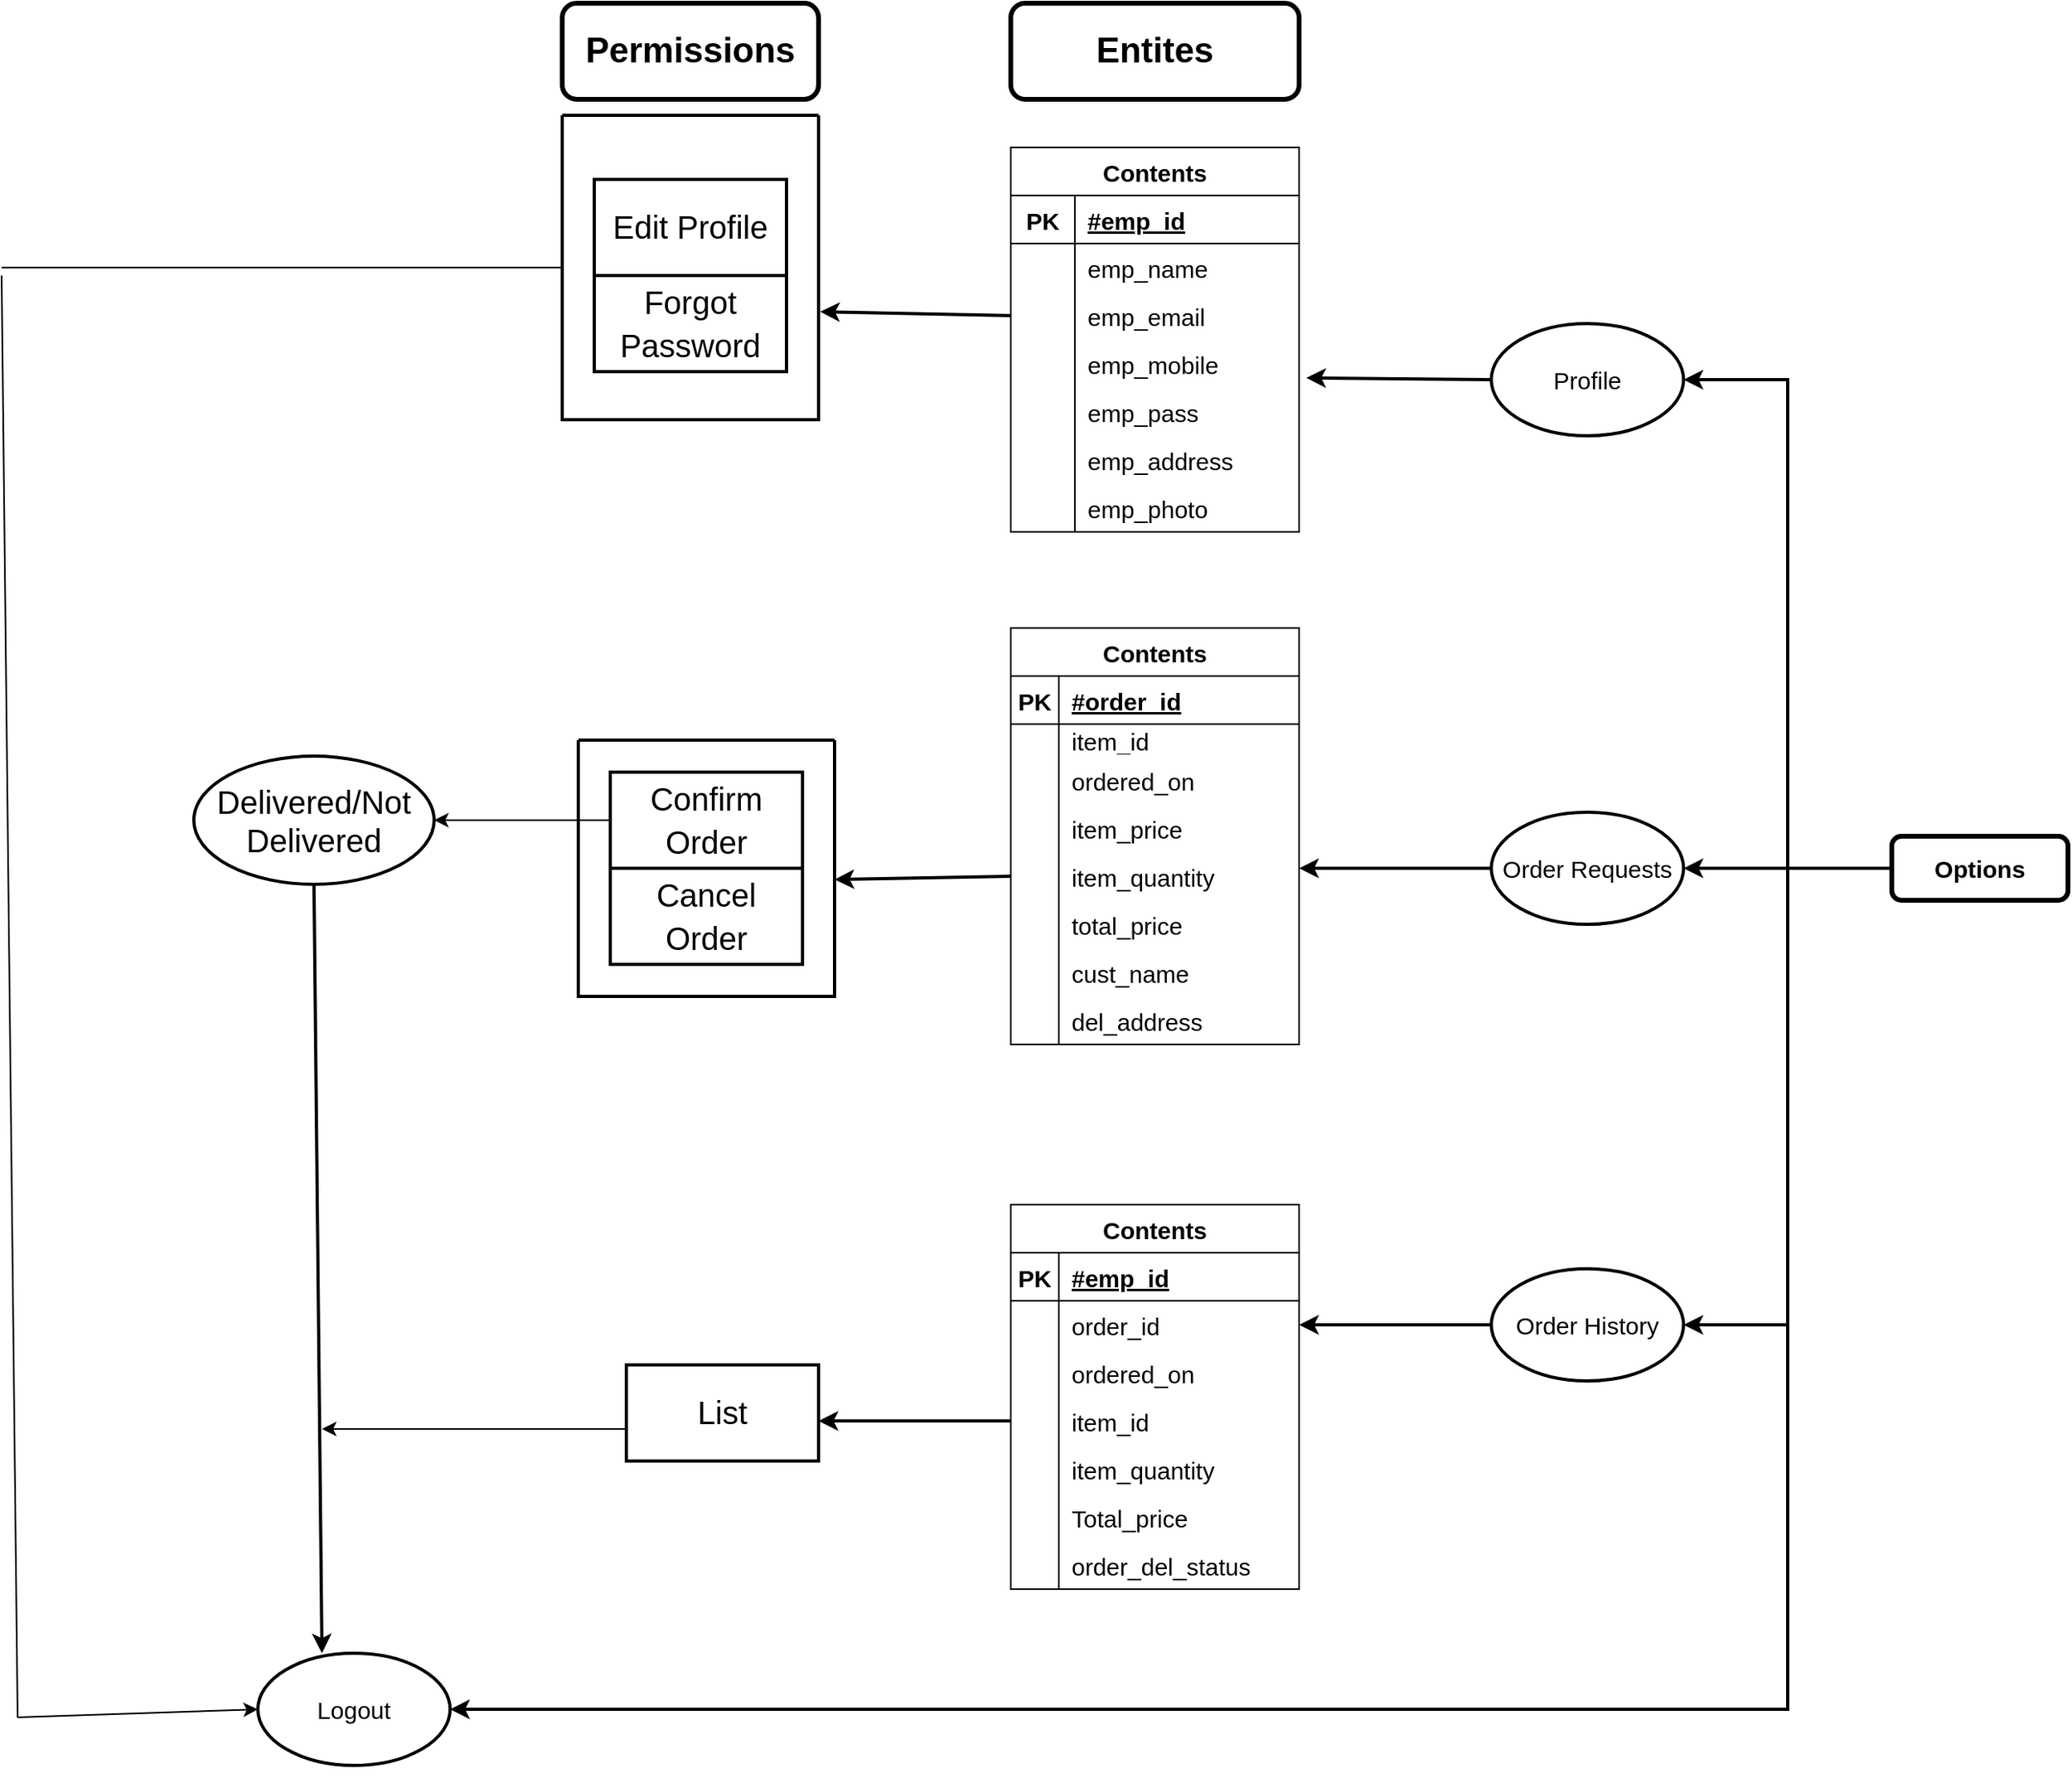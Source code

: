 <mxfile version="15.8.7" type="device"><diagram id="mf1R758mb9W98S-_bNd5" name="Page-1"><mxGraphModel dx="1202" dy="688" grid="1" gridSize="10" guides="1" tooltips="1" connect="1" arrows="1" fold="1" page="1" pageScale="1" pageWidth="827" pageHeight="1169" math="0" shadow="0"><root><mxCell id="0"/><mxCell id="1" parent="0"/><mxCell id="iHZioBIc0jrgTJQyJ9W8-1" style="edgeStyle=elbowEdgeStyle;rounded=0;orthogonalLoop=1;jettySize=auto;html=1;exitX=0;exitY=0.5;exitDx=0;exitDy=0;entryX=1;entryY=0.5;entryDx=0;entryDy=0;fontSize=15;strokeWidth=2;" edge="1" parent="1" source="iHZioBIc0jrgTJQyJ9W8-5" target="iHZioBIc0jrgTJQyJ9W8-7"><mxGeometry relative="1" as="geometry"><Array as="points"><mxPoint x="1285" y="440"/></Array></mxGeometry></mxCell><mxCell id="iHZioBIc0jrgTJQyJ9W8-2" style="edgeStyle=elbowEdgeStyle;rounded=0;orthogonalLoop=1;jettySize=auto;html=1;exitX=0;exitY=0.5;exitDx=0;exitDy=0;entryX=1;entryY=0.5;entryDx=0;entryDy=0;fontSize=15;strokeWidth=2;" edge="1" parent="1" source="iHZioBIc0jrgTJQyJ9W8-5" target="iHZioBIc0jrgTJQyJ9W8-9"><mxGeometry relative="1" as="geometry"/></mxCell><mxCell id="iHZioBIc0jrgTJQyJ9W8-3" style="edgeStyle=elbowEdgeStyle;rounded=0;orthogonalLoop=1;jettySize=auto;html=1;exitX=0;exitY=0.5;exitDx=0;exitDy=0;entryX=1;entryY=0.5;entryDx=0;entryDy=0;fontSize=15;strokeWidth=2;" edge="1" parent="1" source="iHZioBIc0jrgTJQyJ9W8-5" target="iHZioBIc0jrgTJQyJ9W8-11"><mxGeometry relative="1" as="geometry"/></mxCell><mxCell id="iHZioBIc0jrgTJQyJ9W8-4" style="edgeStyle=elbowEdgeStyle;rounded=0;orthogonalLoop=1;jettySize=auto;html=1;exitX=0;exitY=0.5;exitDx=0;exitDy=0;fontSize=22;strokeWidth=2;entryX=1;entryY=0.5;entryDx=0;entryDy=0;" edge="1" parent="1" source="iHZioBIc0jrgTJQyJ9W8-5" target="iHZioBIc0jrgTJQyJ9W8-12"><mxGeometry relative="1" as="geometry"><mxPoint x="475.0" y="1125" as="targetPoint"/><mxPoint x="1355" y="590" as="sourcePoint"/><Array as="points"><mxPoint x="1285" y="850"/></Array></mxGeometry></mxCell><mxCell id="iHZioBIc0jrgTJQyJ9W8-5" value="&lt;font style=&quot;font-size: 15px&quot;&gt;&lt;b&gt;Options&lt;/b&gt;&lt;/font&gt;" style="rounded=1;whiteSpace=wrap;html=1;strokeWidth=3;" vertex="1" parent="1"><mxGeometry x="1350" y="570" width="110" height="40" as="geometry"/></mxCell><mxCell id="iHZioBIc0jrgTJQyJ9W8-6" style="edgeStyle=none;rounded=0;orthogonalLoop=1;jettySize=auto;html=1;exitX=0;exitY=0.5;exitDx=0;exitDy=0;entryX=1.025;entryY=0.796;entryDx=0;entryDy=0;entryPerimeter=0;fontSize=15;strokeWidth=2;" edge="1" parent="1" source="iHZioBIc0jrgTJQyJ9W8-7" target="iHZioBIc0jrgTJQyJ9W8-23"><mxGeometry relative="1" as="geometry"/></mxCell><mxCell id="iHZioBIc0jrgTJQyJ9W8-7" value="Profile" style="ellipse;whiteSpace=wrap;html=1;fontSize=15;strokeWidth=2;" vertex="1" parent="1"><mxGeometry x="1100" y="250" width="120" height="70" as="geometry"/></mxCell><mxCell id="iHZioBIc0jrgTJQyJ9W8-8" style="edgeStyle=none;rounded=0;orthogonalLoop=1;jettySize=auto;html=1;fontSize=15;strokeWidth=2;exitX=0;exitY=0.5;exitDx=0;exitDy=0;" edge="1" parent="1" source="iHZioBIc0jrgTJQyJ9W8-9"><mxGeometry relative="1" as="geometry"><mxPoint x="1097" y="600" as="sourcePoint"/><mxPoint x="980" y="590" as="targetPoint"/></mxGeometry></mxCell><mxCell id="iHZioBIc0jrgTJQyJ9W8-9" value="Order Requests" style="ellipse;whiteSpace=wrap;html=1;fontSize=15;strokeWidth=2;" vertex="1" parent="1"><mxGeometry x="1100" y="555" width="120" height="70" as="geometry"/></mxCell><mxCell id="iHZioBIc0jrgTJQyJ9W8-10" style="edgeStyle=none;rounded=0;orthogonalLoop=1;jettySize=auto;html=1;exitX=0;exitY=0.5;exitDx=0;exitDy=0;entryX=1;entryY=0.5;entryDx=0;entryDy=0;fontSize=15;strokeWidth=2;" edge="1" parent="1" source="iHZioBIc0jrgTJQyJ9W8-11" target="iHZioBIc0jrgTJQyJ9W8-76"><mxGeometry relative="1" as="geometry"/></mxCell><mxCell id="iHZioBIc0jrgTJQyJ9W8-11" value="Order History" style="ellipse;whiteSpace=wrap;html=1;fontSize=15;strokeWidth=2;" vertex="1" parent="1"><mxGeometry x="1100" y="840" width="120" height="70" as="geometry"/></mxCell><mxCell id="iHZioBIc0jrgTJQyJ9W8-12" value="Logout" style="ellipse;whiteSpace=wrap;html=1;fontSize=15;strokeWidth=2;" vertex="1" parent="1"><mxGeometry x="330" y="1080" width="120" height="70" as="geometry"/></mxCell><mxCell id="iHZioBIc0jrgTJQyJ9W8-13" value="Contents" style="shape=table;startSize=30;container=1;collapsible=1;childLayout=tableLayout;fixedRows=1;rowLines=0;fontStyle=1;align=center;resizeLast=1;fontSize=15;strokeWidth=1;" vertex="1" parent="1"><mxGeometry x="800" y="140" width="180" height="240" as="geometry"><mxRectangle x="800" y="140" width="100" height="30" as="alternateBounds"/></mxGeometry></mxCell><mxCell id="iHZioBIc0jrgTJQyJ9W8-14" value="" style="shape=partialRectangle;collapsible=0;dropTarget=0;pointerEvents=0;fillColor=none;top=0;left=0;bottom=1;right=0;points=[[0,0.5],[1,0.5]];portConstraint=eastwest;fontSize=15;strokeWidth=1;" vertex="1" parent="iHZioBIc0jrgTJQyJ9W8-13"><mxGeometry y="30" width="180" height="30" as="geometry"/></mxCell><mxCell id="iHZioBIc0jrgTJQyJ9W8-15" value="PK" style="shape=partialRectangle;connectable=0;fillColor=none;top=0;left=0;bottom=0;right=0;fontStyle=1;overflow=hidden;fontSize=15;strokeWidth=1;" vertex="1" parent="iHZioBIc0jrgTJQyJ9W8-14"><mxGeometry width="40" height="30" as="geometry"><mxRectangle width="40" height="30" as="alternateBounds"/></mxGeometry></mxCell><mxCell id="iHZioBIc0jrgTJQyJ9W8-16" value="#emp_id" style="shape=partialRectangle;connectable=0;fillColor=none;top=0;left=0;bottom=0;right=0;align=left;spacingLeft=6;fontStyle=5;overflow=hidden;fontSize=15;strokeWidth=1;" vertex="1" parent="iHZioBIc0jrgTJQyJ9W8-14"><mxGeometry x="40" width="140" height="30" as="geometry"><mxRectangle width="140" height="30" as="alternateBounds"/></mxGeometry></mxCell><mxCell id="iHZioBIc0jrgTJQyJ9W8-17" value="" style="shape=partialRectangle;collapsible=0;dropTarget=0;pointerEvents=0;fillColor=none;top=0;left=0;bottom=0;right=0;points=[[0,0.5],[1,0.5]];portConstraint=eastwest;fontSize=15;strokeWidth=1;" vertex="1" parent="iHZioBIc0jrgTJQyJ9W8-13"><mxGeometry y="60" width="180" height="30" as="geometry"/></mxCell><mxCell id="iHZioBIc0jrgTJQyJ9W8-18" value="" style="shape=partialRectangle;connectable=0;fillColor=none;top=0;left=0;bottom=0;right=0;editable=1;overflow=hidden;fontSize=15;strokeWidth=1;fontStyle=1" vertex="1" parent="iHZioBIc0jrgTJQyJ9W8-17"><mxGeometry width="40" height="30" as="geometry"><mxRectangle width="40" height="30" as="alternateBounds"/></mxGeometry></mxCell><mxCell id="iHZioBIc0jrgTJQyJ9W8-19" value="emp_name" style="shape=partialRectangle;connectable=0;fillColor=none;top=0;left=0;bottom=0;right=0;align=left;spacingLeft=6;overflow=hidden;fontSize=15;strokeWidth=1;" vertex="1" parent="iHZioBIc0jrgTJQyJ9W8-17"><mxGeometry x="40" width="140" height="30" as="geometry"><mxRectangle width="140" height="30" as="alternateBounds"/></mxGeometry></mxCell><mxCell id="iHZioBIc0jrgTJQyJ9W8-20" value="" style="shape=partialRectangle;collapsible=0;dropTarget=0;pointerEvents=0;fillColor=none;top=0;left=0;bottom=0;right=0;points=[[0,0.5],[1,0.5]];portConstraint=eastwest;fontSize=15;strokeWidth=1;" vertex="1" parent="iHZioBIc0jrgTJQyJ9W8-13"><mxGeometry y="90" width="180" height="30" as="geometry"/></mxCell><mxCell id="iHZioBIc0jrgTJQyJ9W8-21" value="" style="shape=partialRectangle;connectable=0;fillColor=none;top=0;left=0;bottom=0;right=0;editable=1;overflow=hidden;fontSize=15;strokeWidth=1;" vertex="1" parent="iHZioBIc0jrgTJQyJ9W8-20"><mxGeometry width="40" height="30" as="geometry"><mxRectangle width="40" height="30" as="alternateBounds"/></mxGeometry></mxCell><mxCell id="iHZioBIc0jrgTJQyJ9W8-22" value="emp_email" style="shape=partialRectangle;connectable=0;fillColor=none;top=0;left=0;bottom=0;right=0;align=left;spacingLeft=6;overflow=hidden;fontSize=15;strokeWidth=1;" vertex="1" parent="iHZioBIc0jrgTJQyJ9W8-20"><mxGeometry x="40" width="140" height="30" as="geometry"><mxRectangle width="140" height="30" as="alternateBounds"/></mxGeometry></mxCell><mxCell id="iHZioBIc0jrgTJQyJ9W8-23" value="" style="shape=partialRectangle;collapsible=0;dropTarget=0;pointerEvents=0;fillColor=none;top=0;left=0;bottom=0;right=0;points=[[0,0.5],[1,0.5]];portConstraint=eastwest;fontSize=15;strokeWidth=1;" vertex="1" parent="iHZioBIc0jrgTJQyJ9W8-13"><mxGeometry y="120" width="180" height="30" as="geometry"/></mxCell><mxCell id="iHZioBIc0jrgTJQyJ9W8-24" value="" style="shape=partialRectangle;connectable=0;fillColor=none;top=0;left=0;bottom=0;right=0;editable=1;overflow=hidden;fontSize=15;strokeWidth=1;" vertex="1" parent="iHZioBIc0jrgTJQyJ9W8-23"><mxGeometry width="40" height="30" as="geometry"><mxRectangle width="40" height="30" as="alternateBounds"/></mxGeometry></mxCell><mxCell id="iHZioBIc0jrgTJQyJ9W8-25" value="emp_mobile" style="shape=partialRectangle;connectable=0;fillColor=none;top=0;left=0;bottom=0;right=0;align=left;spacingLeft=6;overflow=hidden;fontSize=15;strokeWidth=1;" vertex="1" parent="iHZioBIc0jrgTJQyJ9W8-23"><mxGeometry x="40" width="140" height="30" as="geometry"><mxRectangle width="140" height="30" as="alternateBounds"/></mxGeometry></mxCell><mxCell id="iHZioBIc0jrgTJQyJ9W8-26" value="" style="shape=partialRectangle;collapsible=0;dropTarget=0;pointerEvents=0;fillColor=none;top=0;left=0;bottom=0;right=0;points=[[0,0.5],[1,0.5]];portConstraint=eastwest;fontSize=15;strokeWidth=1;" vertex="1" parent="iHZioBIc0jrgTJQyJ9W8-13"><mxGeometry y="150" width="180" height="30" as="geometry"/></mxCell><mxCell id="iHZioBIc0jrgTJQyJ9W8-27" value="" style="shape=partialRectangle;connectable=0;fillColor=none;top=0;left=0;bottom=0;right=0;editable=1;overflow=hidden;fontSize=15;strokeWidth=1;" vertex="1" parent="iHZioBIc0jrgTJQyJ9W8-26"><mxGeometry width="40" height="30" as="geometry"><mxRectangle width="40" height="30" as="alternateBounds"/></mxGeometry></mxCell><mxCell id="iHZioBIc0jrgTJQyJ9W8-28" value="emp_pass" style="shape=partialRectangle;connectable=0;fillColor=none;top=0;left=0;bottom=0;right=0;align=left;spacingLeft=6;overflow=hidden;fontSize=15;strokeWidth=1;" vertex="1" parent="iHZioBIc0jrgTJQyJ9W8-26"><mxGeometry x="40" width="140" height="30" as="geometry"><mxRectangle width="140" height="30" as="alternateBounds"/></mxGeometry></mxCell><mxCell id="iHZioBIc0jrgTJQyJ9W8-29" value="" style="shape=partialRectangle;collapsible=0;dropTarget=0;pointerEvents=0;fillColor=none;top=0;left=0;bottom=0;right=0;points=[[0,0.5],[1,0.5]];portConstraint=eastwest;fontSize=15;strokeWidth=1;" vertex="1" parent="iHZioBIc0jrgTJQyJ9W8-13"><mxGeometry y="180" width="180" height="30" as="geometry"/></mxCell><mxCell id="iHZioBIc0jrgTJQyJ9W8-30" value="" style="shape=partialRectangle;connectable=0;fillColor=none;top=0;left=0;bottom=0;right=0;editable=1;overflow=hidden;fontSize=15;strokeWidth=1;" vertex="1" parent="iHZioBIc0jrgTJQyJ9W8-29"><mxGeometry width="40" height="30" as="geometry"><mxRectangle width="40" height="30" as="alternateBounds"/></mxGeometry></mxCell><mxCell id="iHZioBIc0jrgTJQyJ9W8-31" value="emp_address" style="shape=partialRectangle;connectable=0;fillColor=none;top=0;left=0;bottom=0;right=0;align=left;spacingLeft=6;overflow=hidden;fontSize=15;strokeWidth=1;" vertex="1" parent="iHZioBIc0jrgTJQyJ9W8-29"><mxGeometry x="40" width="140" height="30" as="geometry"><mxRectangle width="140" height="30" as="alternateBounds"/></mxGeometry></mxCell><mxCell id="iHZioBIc0jrgTJQyJ9W8-32" value="" style="shape=partialRectangle;collapsible=0;dropTarget=0;pointerEvents=0;fillColor=none;top=0;left=0;bottom=0;right=0;points=[[0,0.5],[1,0.5]];portConstraint=eastwest;fontSize=15;strokeWidth=1;" vertex="1" parent="iHZioBIc0jrgTJQyJ9W8-13"><mxGeometry y="210" width="180" height="30" as="geometry"/></mxCell><mxCell id="iHZioBIc0jrgTJQyJ9W8-33" value="" style="shape=partialRectangle;connectable=0;fillColor=none;top=0;left=0;bottom=0;right=0;editable=1;overflow=hidden;fontSize=15;strokeWidth=1;" vertex="1" parent="iHZioBIc0jrgTJQyJ9W8-32"><mxGeometry width="40" height="30" as="geometry"><mxRectangle width="40" height="30" as="alternateBounds"/></mxGeometry></mxCell><mxCell id="iHZioBIc0jrgTJQyJ9W8-34" value="emp_photo" style="shape=partialRectangle;connectable=0;fillColor=none;top=0;left=0;bottom=0;right=0;align=left;spacingLeft=6;overflow=hidden;fontSize=15;strokeWidth=1;" vertex="1" parent="iHZioBIc0jrgTJQyJ9W8-32"><mxGeometry x="40" width="140" height="30" as="geometry"><mxRectangle width="140" height="30" as="alternateBounds"/></mxGeometry></mxCell><mxCell id="iHZioBIc0jrgTJQyJ9W8-35" value="Contents" style="shape=table;startSize=30;container=1;collapsible=1;childLayout=tableLayout;fixedRows=1;rowLines=0;fontStyle=1;align=center;resizeLast=1;fontSize=15;strokeWidth=1;" vertex="1" parent="1"><mxGeometry x="800" y="440" width="180" height="260" as="geometry"/></mxCell><mxCell id="iHZioBIc0jrgTJQyJ9W8-36" value="" style="shape=partialRectangle;collapsible=0;dropTarget=0;pointerEvents=0;fillColor=none;top=0;left=0;bottom=1;right=0;points=[[0,0.5],[1,0.5]];portConstraint=eastwest;fontSize=15;strokeWidth=1;" vertex="1" parent="iHZioBIc0jrgTJQyJ9W8-35"><mxGeometry y="30" width="180" height="30" as="geometry"/></mxCell><mxCell id="iHZioBIc0jrgTJQyJ9W8-37" value="PK" style="shape=partialRectangle;connectable=0;fillColor=none;top=0;left=0;bottom=0;right=0;fontStyle=1;overflow=hidden;fontSize=15;strokeWidth=1;" vertex="1" parent="iHZioBIc0jrgTJQyJ9W8-36"><mxGeometry width="30" height="30" as="geometry"><mxRectangle width="30" height="30" as="alternateBounds"/></mxGeometry></mxCell><mxCell id="iHZioBIc0jrgTJQyJ9W8-38" value="#order_id" style="shape=partialRectangle;connectable=0;fillColor=none;top=0;left=0;bottom=0;right=0;align=left;spacingLeft=6;fontStyle=5;overflow=hidden;fontSize=15;strokeWidth=1;" vertex="1" parent="iHZioBIc0jrgTJQyJ9W8-36"><mxGeometry x="30" width="150" height="30" as="geometry"><mxRectangle width="150" height="30" as="alternateBounds"/></mxGeometry></mxCell><mxCell id="iHZioBIc0jrgTJQyJ9W8-39" value="" style="shape=partialRectangle;collapsible=0;dropTarget=0;pointerEvents=0;fillColor=none;top=0;left=0;bottom=0;right=0;points=[[0,0.5],[1,0.5]];portConstraint=eastwest;fontSize=15;strokeWidth=1;" vertex="1" parent="iHZioBIc0jrgTJQyJ9W8-35"><mxGeometry y="60" width="180" height="20" as="geometry"/></mxCell><mxCell id="iHZioBIc0jrgTJQyJ9W8-40" value="" style="shape=partialRectangle;connectable=0;fillColor=none;top=0;left=0;bottom=0;right=0;editable=1;overflow=hidden;fontSize=15;strokeWidth=1;" vertex="1" parent="iHZioBIc0jrgTJQyJ9W8-39"><mxGeometry width="30" height="20" as="geometry"><mxRectangle width="30" height="20" as="alternateBounds"/></mxGeometry></mxCell><mxCell id="iHZioBIc0jrgTJQyJ9W8-41" value="item_id" style="shape=partialRectangle;connectable=0;fillColor=none;top=0;left=0;bottom=0;right=0;align=left;spacingLeft=6;overflow=hidden;fontSize=15;strokeWidth=1;" vertex="1" parent="iHZioBIc0jrgTJQyJ9W8-39"><mxGeometry x="30" width="150" height="20" as="geometry"><mxRectangle width="150" height="20" as="alternateBounds"/></mxGeometry></mxCell><mxCell id="iHZioBIc0jrgTJQyJ9W8-45" value="" style="shape=partialRectangle;collapsible=0;dropTarget=0;pointerEvents=0;fillColor=none;top=0;left=0;bottom=0;right=0;points=[[0,0.5],[1,0.5]];portConstraint=eastwest;fontSize=15;strokeWidth=1;" vertex="1" parent="iHZioBIc0jrgTJQyJ9W8-35"><mxGeometry y="80" width="180" height="30" as="geometry"/></mxCell><mxCell id="iHZioBIc0jrgTJQyJ9W8-46" value="" style="shape=partialRectangle;connectable=0;fillColor=none;top=0;left=0;bottom=0;right=0;editable=1;overflow=hidden;fontSize=15;strokeWidth=1;" vertex="1" parent="iHZioBIc0jrgTJQyJ9W8-45"><mxGeometry width="30" height="30" as="geometry"><mxRectangle width="30" height="30" as="alternateBounds"/></mxGeometry></mxCell><mxCell id="iHZioBIc0jrgTJQyJ9W8-47" value="ordered_on" style="shape=partialRectangle;connectable=0;fillColor=none;top=0;left=0;bottom=0;right=0;align=left;spacingLeft=6;overflow=hidden;fontSize=15;strokeWidth=1;" vertex="1" parent="iHZioBIc0jrgTJQyJ9W8-45"><mxGeometry x="30" width="150" height="30" as="geometry"><mxRectangle width="150" height="30" as="alternateBounds"/></mxGeometry></mxCell><mxCell id="iHZioBIc0jrgTJQyJ9W8-48" value="" style="shape=partialRectangle;collapsible=0;dropTarget=0;pointerEvents=0;fillColor=none;top=0;left=0;bottom=0;right=0;points=[[0,0.5],[1,0.5]];portConstraint=eastwest;fontSize=15;strokeWidth=1;" vertex="1" parent="iHZioBIc0jrgTJQyJ9W8-35"><mxGeometry y="110" width="180" height="30" as="geometry"/></mxCell><mxCell id="iHZioBIc0jrgTJQyJ9W8-49" value="" style="shape=partialRectangle;connectable=0;fillColor=none;top=0;left=0;bottom=0;right=0;editable=1;overflow=hidden;fontSize=15;strokeWidth=1;fontStyle=1" vertex="1" parent="iHZioBIc0jrgTJQyJ9W8-48"><mxGeometry width="30" height="30" as="geometry"><mxRectangle width="30" height="30" as="alternateBounds"/></mxGeometry></mxCell><mxCell id="iHZioBIc0jrgTJQyJ9W8-50" value="item_price" style="shape=partialRectangle;connectable=0;fillColor=none;top=0;left=0;bottom=0;right=0;align=left;spacingLeft=6;overflow=hidden;fontSize=15;strokeWidth=1;" vertex="1" parent="iHZioBIc0jrgTJQyJ9W8-48"><mxGeometry x="30" width="150" height="30" as="geometry"><mxRectangle width="150" height="30" as="alternateBounds"/></mxGeometry></mxCell><mxCell id="iHZioBIc0jrgTJQyJ9W8-51" value="" style="shape=partialRectangle;collapsible=0;dropTarget=0;pointerEvents=0;fillColor=none;top=0;left=0;bottom=0;right=0;points=[[0,0.5],[1,0.5]];portConstraint=eastwest;fontSize=15;strokeWidth=1;" vertex="1" parent="iHZioBIc0jrgTJQyJ9W8-35"><mxGeometry y="140" width="180" height="30" as="geometry"/></mxCell><mxCell id="iHZioBIc0jrgTJQyJ9W8-52" value="" style="shape=partialRectangle;connectable=0;fillColor=none;top=0;left=0;bottom=0;right=0;editable=1;overflow=hidden;fontSize=15;strokeWidth=1;" vertex="1" parent="iHZioBIc0jrgTJQyJ9W8-51"><mxGeometry width="30" height="30" as="geometry"><mxRectangle width="30" height="30" as="alternateBounds"/></mxGeometry></mxCell><mxCell id="iHZioBIc0jrgTJQyJ9W8-53" value="item_quantity" style="shape=partialRectangle;connectable=0;fillColor=none;top=0;left=0;bottom=0;right=0;align=left;spacingLeft=6;overflow=hidden;fontSize=15;strokeWidth=1;" vertex="1" parent="iHZioBIc0jrgTJQyJ9W8-51"><mxGeometry x="30" width="150" height="30" as="geometry"><mxRectangle width="150" height="30" as="alternateBounds"/></mxGeometry></mxCell><mxCell id="iHZioBIc0jrgTJQyJ9W8-54" value="" style="shape=partialRectangle;collapsible=0;dropTarget=0;pointerEvents=0;fillColor=none;top=0;left=0;bottom=0;right=0;points=[[0,0.5],[1,0.5]];portConstraint=eastwest;fontSize=15;strokeWidth=1;" vertex="1" parent="iHZioBIc0jrgTJQyJ9W8-35"><mxGeometry y="170" width="180" height="30" as="geometry"/></mxCell><mxCell id="iHZioBIc0jrgTJQyJ9W8-55" value="" style="shape=partialRectangle;connectable=0;fillColor=none;top=0;left=0;bottom=0;right=0;editable=1;overflow=hidden;fontSize=15;strokeWidth=1;" vertex="1" parent="iHZioBIc0jrgTJQyJ9W8-54"><mxGeometry width="30" height="30" as="geometry"><mxRectangle width="30" height="30" as="alternateBounds"/></mxGeometry></mxCell><mxCell id="iHZioBIc0jrgTJQyJ9W8-56" value="total_price" style="shape=partialRectangle;connectable=0;fillColor=none;top=0;left=0;bottom=0;right=0;align=left;spacingLeft=6;overflow=hidden;fontSize=15;strokeWidth=1;" vertex="1" parent="iHZioBIc0jrgTJQyJ9W8-54"><mxGeometry x="30" width="150" height="30" as="geometry"><mxRectangle width="150" height="30" as="alternateBounds"/></mxGeometry></mxCell><mxCell id="iHZioBIc0jrgTJQyJ9W8-57" value="" style="shape=partialRectangle;collapsible=0;dropTarget=0;pointerEvents=0;fillColor=none;top=0;left=0;bottom=0;right=0;points=[[0,0.5],[1,0.5]];portConstraint=eastwest;fontSize=15;strokeWidth=1;" vertex="1" parent="iHZioBIc0jrgTJQyJ9W8-35"><mxGeometry y="200" width="180" height="30" as="geometry"/></mxCell><mxCell id="iHZioBIc0jrgTJQyJ9W8-58" value="" style="shape=partialRectangle;connectable=0;fillColor=none;top=0;left=0;bottom=0;right=0;editable=1;overflow=hidden;fontSize=15;strokeWidth=1;" vertex="1" parent="iHZioBIc0jrgTJQyJ9W8-57"><mxGeometry width="30" height="30" as="geometry"><mxRectangle width="30" height="30" as="alternateBounds"/></mxGeometry></mxCell><mxCell id="iHZioBIc0jrgTJQyJ9W8-59" value="cust_name" style="shape=partialRectangle;connectable=0;fillColor=none;top=0;left=0;bottom=0;right=0;align=left;spacingLeft=6;overflow=hidden;fontSize=15;strokeWidth=1;" vertex="1" parent="iHZioBIc0jrgTJQyJ9W8-57"><mxGeometry x="30" width="150" height="30" as="geometry"><mxRectangle width="150" height="30" as="alternateBounds"/></mxGeometry></mxCell><mxCell id="iHZioBIc0jrgTJQyJ9W8-60" value="" style="shape=partialRectangle;collapsible=0;dropTarget=0;pointerEvents=0;fillColor=none;top=0;left=0;bottom=0;right=0;points=[[0,0.5],[1,0.5]];portConstraint=eastwest;fontSize=15;strokeWidth=1;" vertex="1" parent="iHZioBIc0jrgTJQyJ9W8-35"><mxGeometry y="230" width="180" height="30" as="geometry"/></mxCell><mxCell id="iHZioBIc0jrgTJQyJ9W8-61" value="" style="shape=partialRectangle;connectable=0;fillColor=none;top=0;left=0;bottom=0;right=0;editable=1;overflow=hidden;fontSize=15;strokeWidth=1;" vertex="1" parent="iHZioBIc0jrgTJQyJ9W8-60"><mxGeometry width="30" height="30" as="geometry"><mxRectangle width="30" height="30" as="alternateBounds"/></mxGeometry></mxCell><mxCell id="iHZioBIc0jrgTJQyJ9W8-62" value="del_address" style="shape=partialRectangle;connectable=0;fillColor=none;top=0;left=0;bottom=0;right=0;align=left;spacingLeft=6;overflow=hidden;fontSize=15;strokeWidth=1;" vertex="1" parent="iHZioBIc0jrgTJQyJ9W8-60"><mxGeometry x="30" width="150" height="30" as="geometry"><mxRectangle width="150" height="30" as="alternateBounds"/></mxGeometry></mxCell><mxCell id="iHZioBIc0jrgTJQyJ9W8-72" value="Contents" style="shape=table;startSize=30;container=1;collapsible=1;childLayout=tableLayout;fixedRows=1;rowLines=0;fontStyle=1;align=center;resizeLast=1;fontSize=15;strokeWidth=1;" vertex="1" parent="1"><mxGeometry x="800" y="800" width="180" height="240" as="geometry"/></mxCell><mxCell id="iHZioBIc0jrgTJQyJ9W8-73" value="" style="shape=partialRectangle;collapsible=0;dropTarget=0;pointerEvents=0;fillColor=none;top=0;left=0;bottom=1;right=0;points=[[0,0.5],[1,0.5]];portConstraint=eastwest;fontSize=15;strokeWidth=1;" vertex="1" parent="iHZioBIc0jrgTJQyJ9W8-72"><mxGeometry y="30" width="180" height="30" as="geometry"/></mxCell><mxCell id="iHZioBIc0jrgTJQyJ9W8-74" value="PK" style="shape=partialRectangle;connectable=0;fillColor=none;top=0;left=0;bottom=0;right=0;fontStyle=1;overflow=hidden;fontSize=15;strokeWidth=1;" vertex="1" parent="iHZioBIc0jrgTJQyJ9W8-73"><mxGeometry width="30" height="30" as="geometry"><mxRectangle width="30" height="30" as="alternateBounds"/></mxGeometry></mxCell><mxCell id="iHZioBIc0jrgTJQyJ9W8-75" value="#emp_id" style="shape=partialRectangle;connectable=0;fillColor=none;top=0;left=0;bottom=0;right=0;align=left;spacingLeft=6;fontStyle=5;overflow=hidden;fontSize=15;strokeWidth=1;" vertex="1" parent="iHZioBIc0jrgTJQyJ9W8-73"><mxGeometry x="30" width="150" height="30" as="geometry"><mxRectangle width="150" height="30" as="alternateBounds"/></mxGeometry></mxCell><mxCell id="iHZioBIc0jrgTJQyJ9W8-76" value="" style="shape=partialRectangle;collapsible=0;dropTarget=0;pointerEvents=0;fillColor=none;top=0;left=0;bottom=0;right=0;points=[[0,0.5],[1,0.5]];portConstraint=eastwest;fontSize=15;strokeWidth=1;" vertex="1" parent="iHZioBIc0jrgTJQyJ9W8-72"><mxGeometry y="60" width="180" height="30" as="geometry"/></mxCell><mxCell id="iHZioBIc0jrgTJQyJ9W8-77" value="" style="shape=partialRectangle;connectable=0;fillColor=none;top=0;left=0;bottom=0;right=0;editable=1;overflow=hidden;fontSize=15;strokeWidth=1;" vertex="1" parent="iHZioBIc0jrgTJQyJ9W8-76"><mxGeometry width="30" height="30" as="geometry"><mxRectangle width="30" height="30" as="alternateBounds"/></mxGeometry></mxCell><mxCell id="iHZioBIc0jrgTJQyJ9W8-78" value="order_id" style="shape=partialRectangle;connectable=0;fillColor=none;top=0;left=0;bottom=0;right=0;align=left;spacingLeft=6;overflow=hidden;fontSize=15;strokeWidth=1;" vertex="1" parent="iHZioBIc0jrgTJQyJ9W8-76"><mxGeometry x="30" width="150" height="30" as="geometry"><mxRectangle width="150" height="30" as="alternateBounds"/></mxGeometry></mxCell><mxCell id="iHZioBIc0jrgTJQyJ9W8-79" value="" style="shape=partialRectangle;collapsible=0;dropTarget=0;pointerEvents=0;fillColor=none;top=0;left=0;bottom=0;right=0;points=[[0,0.5],[1,0.5]];portConstraint=eastwest;fontSize=15;strokeWidth=1;" vertex="1" parent="iHZioBIc0jrgTJQyJ9W8-72"><mxGeometry y="90" width="180" height="30" as="geometry"/></mxCell><mxCell id="iHZioBIc0jrgTJQyJ9W8-80" value="" style="shape=partialRectangle;connectable=0;fillColor=none;top=0;left=0;bottom=0;right=0;editable=1;overflow=hidden;fontSize=15;strokeWidth=1;" vertex="1" parent="iHZioBIc0jrgTJQyJ9W8-79"><mxGeometry width="30" height="30" as="geometry"><mxRectangle width="30" height="30" as="alternateBounds"/></mxGeometry></mxCell><mxCell id="iHZioBIc0jrgTJQyJ9W8-81" value="ordered_on" style="shape=partialRectangle;connectable=0;fillColor=none;top=0;left=0;bottom=0;right=0;align=left;spacingLeft=6;overflow=hidden;fontSize=15;strokeWidth=1;" vertex="1" parent="iHZioBIc0jrgTJQyJ9W8-79"><mxGeometry x="30" width="150" height="30" as="geometry"><mxRectangle width="150" height="30" as="alternateBounds"/></mxGeometry></mxCell><mxCell id="iHZioBIc0jrgTJQyJ9W8-82" value="" style="shape=partialRectangle;collapsible=0;dropTarget=0;pointerEvents=0;fillColor=none;top=0;left=0;bottom=0;right=0;points=[[0,0.5],[1,0.5]];portConstraint=eastwest;fontSize=15;strokeWidth=1;" vertex="1" parent="iHZioBIc0jrgTJQyJ9W8-72"><mxGeometry y="120" width="180" height="30" as="geometry"/></mxCell><mxCell id="iHZioBIc0jrgTJQyJ9W8-83" value="" style="shape=partialRectangle;connectable=0;fillColor=none;top=0;left=0;bottom=0;right=0;editable=1;overflow=hidden;fontSize=15;strokeWidth=1;" vertex="1" parent="iHZioBIc0jrgTJQyJ9W8-82"><mxGeometry width="30" height="30" as="geometry"><mxRectangle width="30" height="30" as="alternateBounds"/></mxGeometry></mxCell><mxCell id="iHZioBIc0jrgTJQyJ9W8-84" value="item_id" style="shape=partialRectangle;connectable=0;fillColor=none;top=0;left=0;bottom=0;right=0;align=left;spacingLeft=6;overflow=hidden;fontSize=15;strokeWidth=1;" vertex="1" parent="iHZioBIc0jrgTJQyJ9W8-82"><mxGeometry x="30" width="150" height="30" as="geometry"><mxRectangle width="150" height="30" as="alternateBounds"/></mxGeometry></mxCell><mxCell id="iHZioBIc0jrgTJQyJ9W8-85" value="" style="shape=partialRectangle;collapsible=0;dropTarget=0;pointerEvents=0;fillColor=none;top=0;left=0;bottom=0;right=0;points=[[0,0.5],[1,0.5]];portConstraint=eastwest;fontSize=15;strokeWidth=1;" vertex="1" parent="iHZioBIc0jrgTJQyJ9W8-72"><mxGeometry y="150" width="180" height="30" as="geometry"/></mxCell><mxCell id="iHZioBIc0jrgTJQyJ9W8-86" value="" style="shape=partialRectangle;connectable=0;fillColor=none;top=0;left=0;bottom=0;right=0;editable=1;overflow=hidden;fontSize=15;strokeWidth=1;" vertex="1" parent="iHZioBIc0jrgTJQyJ9W8-85"><mxGeometry width="30" height="30" as="geometry"><mxRectangle width="30" height="30" as="alternateBounds"/></mxGeometry></mxCell><mxCell id="iHZioBIc0jrgTJQyJ9W8-87" value="item_quantity" style="shape=partialRectangle;connectable=0;fillColor=none;top=0;left=0;bottom=0;right=0;align=left;spacingLeft=6;overflow=hidden;fontSize=15;strokeWidth=1;" vertex="1" parent="iHZioBIc0jrgTJQyJ9W8-85"><mxGeometry x="30" width="150" height="30" as="geometry"><mxRectangle width="150" height="30" as="alternateBounds"/></mxGeometry></mxCell><mxCell id="iHZioBIc0jrgTJQyJ9W8-88" value="" style="shape=partialRectangle;collapsible=0;dropTarget=0;pointerEvents=0;fillColor=none;top=0;left=0;bottom=0;right=0;points=[[0,0.5],[1,0.5]];portConstraint=eastwest;fontSize=15;strokeWidth=1;" vertex="1" parent="iHZioBIc0jrgTJQyJ9W8-72"><mxGeometry y="180" width="180" height="30" as="geometry"/></mxCell><mxCell id="iHZioBIc0jrgTJQyJ9W8-89" value="" style="shape=partialRectangle;connectable=0;fillColor=none;top=0;left=0;bottom=0;right=0;editable=1;overflow=hidden;fontSize=15;strokeWidth=1;" vertex="1" parent="iHZioBIc0jrgTJQyJ9W8-88"><mxGeometry width="30" height="30" as="geometry"><mxRectangle width="30" height="30" as="alternateBounds"/></mxGeometry></mxCell><mxCell id="iHZioBIc0jrgTJQyJ9W8-90" value="Total_price" style="shape=partialRectangle;connectable=0;fillColor=none;top=0;left=0;bottom=0;right=0;align=left;spacingLeft=6;overflow=hidden;fontSize=15;strokeWidth=1;" vertex="1" parent="iHZioBIc0jrgTJQyJ9W8-88"><mxGeometry x="30" width="150" height="30" as="geometry"><mxRectangle width="150" height="30" as="alternateBounds"/></mxGeometry></mxCell><mxCell id="iHZioBIc0jrgTJQyJ9W8-91" value="" style="shape=partialRectangle;collapsible=0;dropTarget=0;pointerEvents=0;fillColor=none;top=0;left=0;bottom=0;right=0;points=[[0,0.5],[1,0.5]];portConstraint=eastwest;fontSize=15;strokeWidth=1;" vertex="1" parent="iHZioBIc0jrgTJQyJ9W8-72"><mxGeometry y="210" width="180" height="30" as="geometry"/></mxCell><mxCell id="iHZioBIc0jrgTJQyJ9W8-92" value="" style="shape=partialRectangle;connectable=0;fillColor=none;top=0;left=0;bottom=0;right=0;editable=1;overflow=hidden;fontSize=15;strokeWidth=1;" vertex="1" parent="iHZioBIc0jrgTJQyJ9W8-91"><mxGeometry width="30" height="30" as="geometry"><mxRectangle width="30" height="30" as="alternateBounds"/></mxGeometry></mxCell><mxCell id="iHZioBIc0jrgTJQyJ9W8-93" value="order_del_status" style="shape=partialRectangle;connectable=0;fillColor=none;top=0;left=0;bottom=0;right=0;align=left;spacingLeft=6;overflow=hidden;fontSize=15;strokeWidth=1;" vertex="1" parent="iHZioBIc0jrgTJQyJ9W8-91"><mxGeometry x="30" width="150" height="30" as="geometry"><mxRectangle width="150" height="30" as="alternateBounds"/></mxGeometry></mxCell><mxCell id="iHZioBIc0jrgTJQyJ9W8-97" value="&lt;font style=&quot;font-size: 22px&quot;&gt;&lt;b&gt;Entites&lt;/b&gt;&lt;/font&gt;" style="rounded=1;whiteSpace=wrap;html=1;fontSize=15;strokeWidth=3;" vertex="1" parent="1"><mxGeometry x="800" y="50" width="180" height="60" as="geometry"/></mxCell><mxCell id="iHZioBIc0jrgTJQyJ9W8-98" value="&lt;font style=&quot;font-size: 22px&quot;&gt;&lt;b&gt;Permissions&lt;/b&gt;&lt;/font&gt;" style="rounded=1;whiteSpace=wrap;html=1;fontSize=15;strokeWidth=3;" vertex="1" parent="1"><mxGeometry x="520" y="50" width="160" height="60" as="geometry"/></mxCell><mxCell id="iHZioBIc0jrgTJQyJ9W8-99" value="Delivered/Not Delivered" style="ellipse;whiteSpace=wrap;html=1;fontSize=20;strokeWidth=2;" vertex="1" parent="1"><mxGeometry x="290" y="520" width="150" height="80" as="geometry"/></mxCell><mxCell id="iHZioBIc0jrgTJQyJ9W8-100" value="" style="group" vertex="1" connectable="0" parent="1"><mxGeometry x="540" y="880" width="160" height="280" as="geometry"/></mxCell><mxCell id="iHZioBIc0jrgTJQyJ9W8-101" value="&lt;font style=&quot;font-size: 20px&quot;&gt;List&lt;/font&gt;" style="rounded=0;whiteSpace=wrap;html=1;fontSize=22;strokeWidth=2;" vertex="1" parent="iHZioBIc0jrgTJQyJ9W8-100"><mxGeometry x="20" y="20" width="120" height="60" as="geometry"/></mxCell><mxCell id="iHZioBIc0jrgTJQyJ9W8-106" value="" style="group" vertex="1" connectable="0" parent="1"><mxGeometry x="520" y="430" width="160" height="280" as="geometry"/></mxCell><mxCell id="iHZioBIc0jrgTJQyJ9W8-107" value="&lt;span style=&quot;font-size: 20px&quot;&gt;Confirm Order&lt;/span&gt;" style="rounded=0;whiteSpace=wrap;html=1;fontSize=22;strokeWidth=2;" vertex="1" parent="iHZioBIc0jrgTJQyJ9W8-106"><mxGeometry x="30" y="100" width="120" height="60" as="geometry"/></mxCell><mxCell id="iHZioBIc0jrgTJQyJ9W8-108" value="&lt;font style=&quot;font-size: 20px&quot;&gt;Cancel Order&lt;/font&gt;" style="rounded=0;whiteSpace=wrap;html=1;fontSize=22;strokeWidth=2;" vertex="1" parent="iHZioBIc0jrgTJQyJ9W8-106"><mxGeometry x="30" y="160" width="120" height="60" as="geometry"/></mxCell><mxCell id="iHZioBIc0jrgTJQyJ9W8-111" value="" style="swimlane;startSize=0;fontSize=20;strokeWidth=2;" vertex="1" parent="iHZioBIc0jrgTJQyJ9W8-106"><mxGeometry x="10" y="80" width="160" height="160" as="geometry"/></mxCell><mxCell id="iHZioBIc0jrgTJQyJ9W8-112" value="" style="group" vertex="1" connectable="0" parent="1"><mxGeometry x="520" y="120" width="160" height="280" as="geometry"/></mxCell><mxCell id="iHZioBIc0jrgTJQyJ9W8-117" value="" style="swimlane;startSize=0;fontSize=20;strokeWidth=2;" vertex="1" parent="iHZioBIc0jrgTJQyJ9W8-112"><mxGeometry width="160" height="190" as="geometry"><mxRectangle width="50" height="40" as="alternateBounds"/></mxGeometry></mxCell><mxCell id="iHZioBIc0jrgTJQyJ9W8-113" value="&lt;font style=&quot;font-size: 20px&quot;&gt;Edit Profile&lt;/font&gt;" style="rounded=0;whiteSpace=wrap;html=1;fontSize=22;strokeWidth=2;" vertex="1" parent="iHZioBIc0jrgTJQyJ9W8-117"><mxGeometry x="20" y="40" width="120" height="60" as="geometry"/></mxCell><mxCell id="iHZioBIc0jrgTJQyJ9W8-114" value="&lt;font style=&quot;font-size: 20px&quot;&gt;Forgot Password&lt;/font&gt;" style="rounded=0;whiteSpace=wrap;html=1;fontSize=22;strokeWidth=2;" vertex="1" parent="iHZioBIc0jrgTJQyJ9W8-117"><mxGeometry x="20" y="100" width="120" height="60" as="geometry"/></mxCell><mxCell id="iHZioBIc0jrgTJQyJ9W8-118" style="edgeStyle=none;rounded=0;orthogonalLoop=1;jettySize=auto;html=1;exitX=0;exitY=0.5;exitDx=0;exitDy=0;fontSize=20;strokeWidth=2;entryX=1.006;entryY=0.645;entryDx=0;entryDy=0;entryPerimeter=0;" edge="1" parent="1" source="iHZioBIc0jrgTJQyJ9W8-20" target="iHZioBIc0jrgTJQyJ9W8-117"><mxGeometry relative="1" as="geometry"><mxPoint x="680" y="240" as="targetPoint"/></mxGeometry></mxCell><mxCell id="iHZioBIc0jrgTJQyJ9W8-119" style="edgeStyle=none;rounded=0;orthogonalLoop=1;jettySize=auto;html=1;exitX=0;exitY=0.5;exitDx=0;exitDy=0;entryX=1;entryY=0.544;entryDx=0;entryDy=0;entryPerimeter=0;fontSize=20;strokeWidth=2;" edge="1" parent="1" source="iHZioBIc0jrgTJQyJ9W8-51" target="iHZioBIc0jrgTJQyJ9W8-111"><mxGeometry relative="1" as="geometry"/></mxCell><mxCell id="iHZioBIc0jrgTJQyJ9W8-120" style="edgeStyle=none;rounded=0;orthogonalLoop=1;jettySize=auto;html=1;exitX=0;exitY=0.5;exitDx=0;exitDy=0;fontSize=20;strokeWidth=2;" edge="1" parent="1" source="iHZioBIc0jrgTJQyJ9W8-82"><mxGeometry relative="1" as="geometry"><mxPoint x="680" y="935" as="targetPoint"/></mxGeometry></mxCell><mxCell id="iHZioBIc0jrgTJQyJ9W8-124" value="" style="endArrow=classic;html=1;rounded=0;fontSize=20;strokeWidth=2;exitX=0.5;exitY=1;exitDx=0;exitDy=0;" edge="1" parent="1" source="iHZioBIc0jrgTJQyJ9W8-99"><mxGeometry width="50" height="50" relative="1" as="geometry"><mxPoint x="850" y="780" as="sourcePoint"/><mxPoint x="370" y="1080" as="targetPoint"/></mxGeometry></mxCell><mxCell id="iHZioBIc0jrgTJQyJ9W8-127" value="" style="endArrow=classic;html=1;rounded=0;entryX=1;entryY=0.5;entryDx=0;entryDy=0;exitX=0;exitY=0.5;exitDx=0;exitDy=0;" edge="1" parent="1" source="iHZioBIc0jrgTJQyJ9W8-107" target="iHZioBIc0jrgTJQyJ9W8-99"><mxGeometry width="50" height="50" relative="1" as="geometry"><mxPoint x="800" y="640" as="sourcePoint"/><mxPoint x="850" y="590" as="targetPoint"/></mxGeometry></mxCell><mxCell id="iHZioBIc0jrgTJQyJ9W8-129" value="" style="endArrow=classic;html=1;rounded=0;" edge="1" parent="1"><mxGeometry width="50" height="50" relative="1" as="geometry"><mxPoint x="560" y="940" as="sourcePoint"/><mxPoint x="370" y="940" as="targetPoint"/></mxGeometry></mxCell><mxCell id="iHZioBIc0jrgTJQyJ9W8-132" value="" style="endArrow=none;html=1;rounded=0;entryX=0;entryY=0.5;entryDx=0;entryDy=0;" edge="1" parent="1" target="iHZioBIc0jrgTJQyJ9W8-117"><mxGeometry width="50" height="50" relative="1" as="geometry"><mxPoint x="170" y="215" as="sourcePoint"/><mxPoint x="590" y="230" as="targetPoint"/><Array as="points"/></mxGeometry></mxCell><mxCell id="iHZioBIc0jrgTJQyJ9W8-133" value="" style="endArrow=none;html=1;rounded=0;" edge="1" parent="1"><mxGeometry width="50" height="50" relative="1" as="geometry"><mxPoint x="180" y="1120" as="sourcePoint"/><mxPoint x="170" y="220" as="targetPoint"/><Array as="points"/></mxGeometry></mxCell><mxCell id="iHZioBIc0jrgTJQyJ9W8-134" value="" style="endArrow=classic;html=1;rounded=0;entryX=0;entryY=0.5;entryDx=0;entryDy=0;" edge="1" parent="1" target="iHZioBIc0jrgTJQyJ9W8-12"><mxGeometry width="50" height="50" relative="1" as="geometry"><mxPoint x="180" y="1120" as="sourcePoint"/><mxPoint x="590" y="990" as="targetPoint"/></mxGeometry></mxCell></root></mxGraphModel></diagram></mxfile>